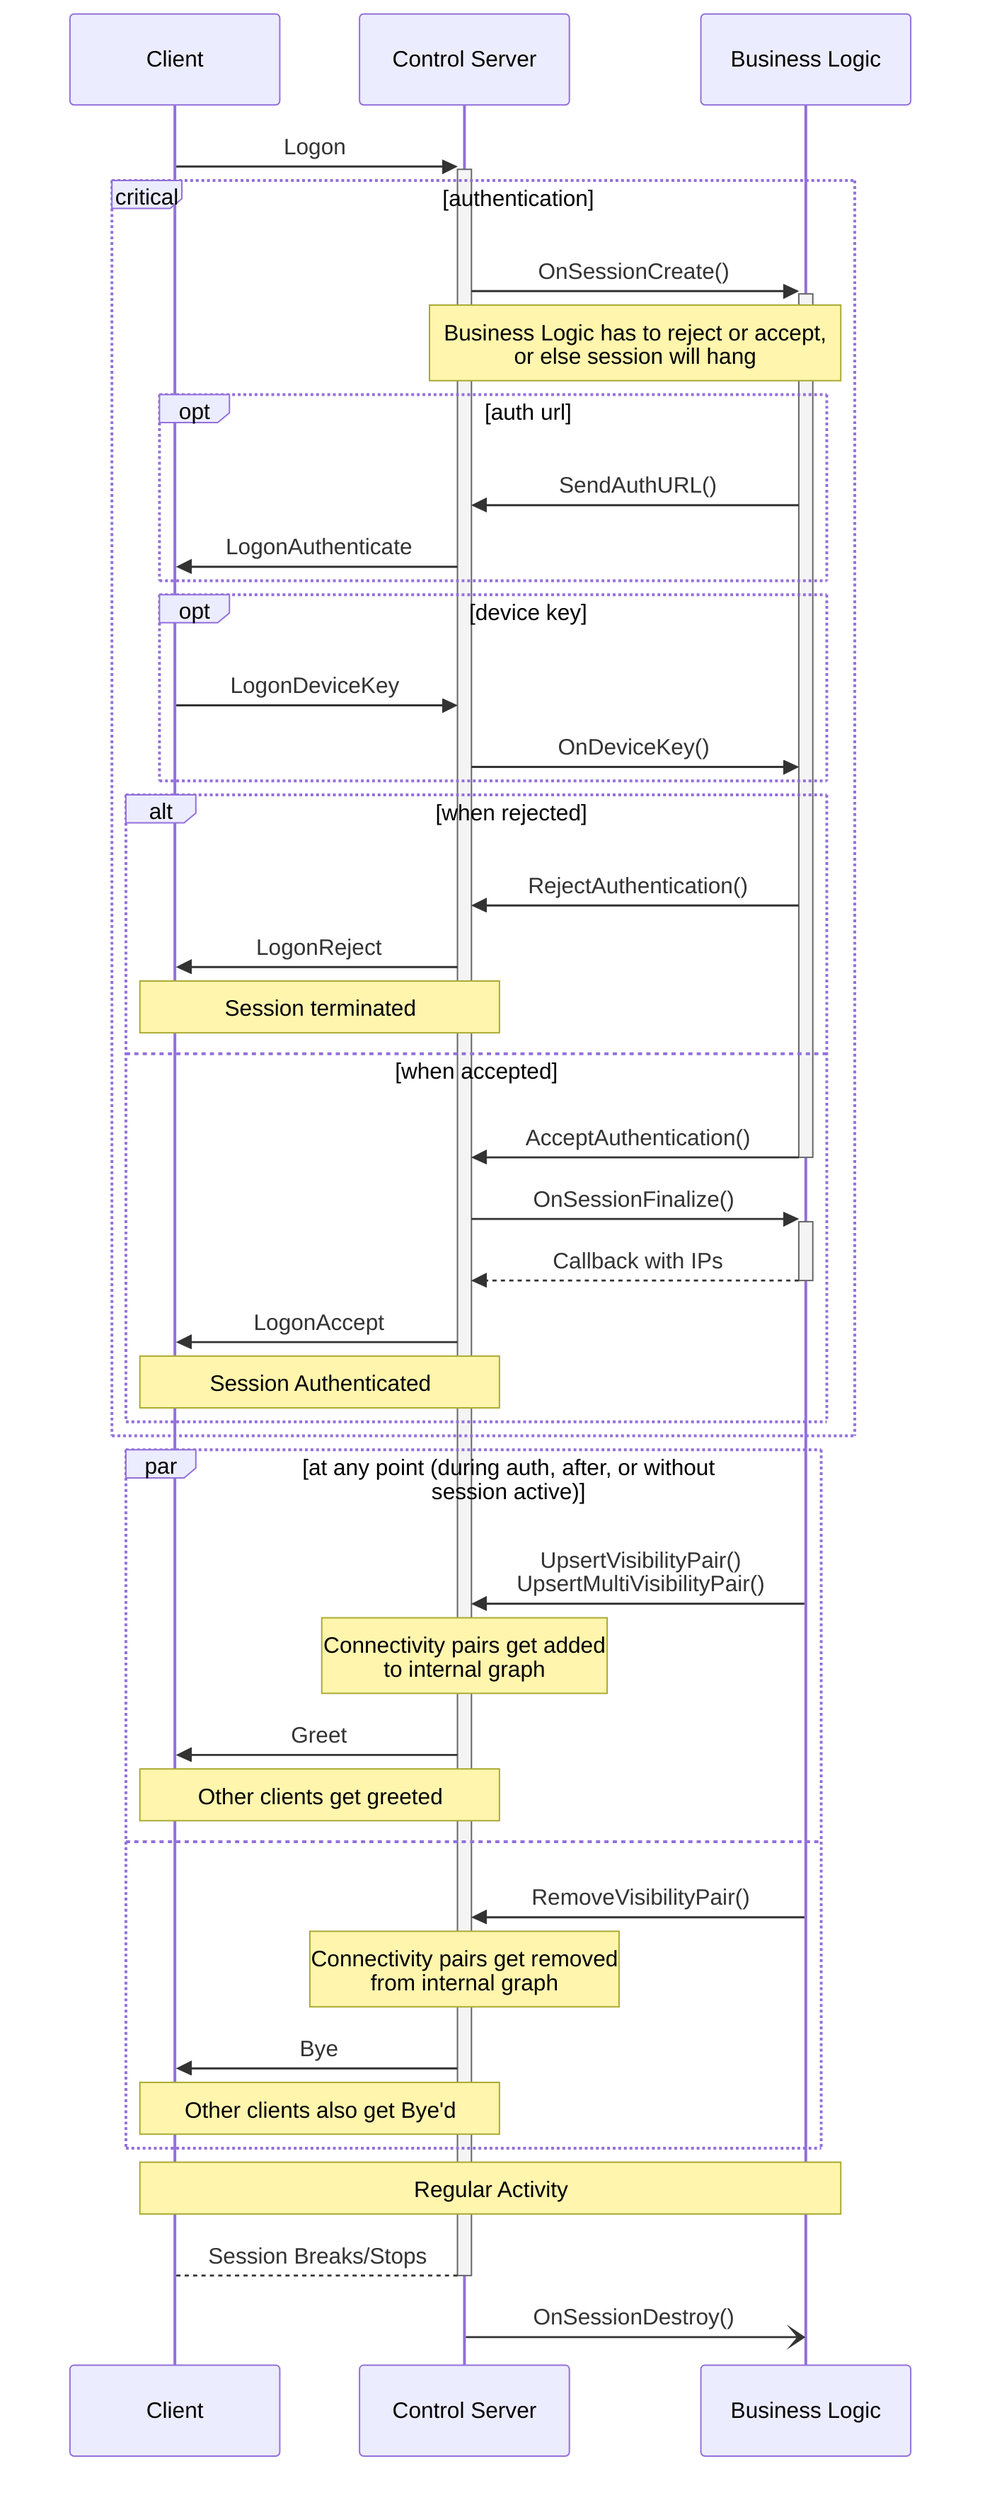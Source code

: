 sequenceDiagram
    participant Client
    participant CS as Control Server
    participant BS as Business Logic

    Client ->>+ CS: Logon

    critical authentication
        CS ->>+ BS: OnSessionCreate()

        note over CS, BS: Business Logic has to reject or accept,<br/>or else session will hang

        opt auth url
            BS ->> CS: SendAuthURL()

            CS ->> Client: LogonAuthenticate
        end

        opt device key
            Client ->> CS: LogonDeviceKey
            CS ->> BS: OnDeviceKey()
        end

        alt when rejected
            BS ->> CS: RejectAuthentication()

            CS ->> Client: LogonReject

            note over Client, CS: Session terminated

        else when accepted

            BS ->>- CS: AcceptAuthentication()

            CS ->>+ BS: OnSessionFinalize()
            BS -->>- CS: Callback with IPs

            CS ->> Client: LogonAccept

            note over Client, CS: Session Authenticated
        end
    end

    par at any point (during auth, after, or without session active)
        BS ->> CS: UpsertVisibilityPair()<br>UpsertMultiVisibilityPair()
        note over CS: Connectivity pairs get added<br>to internal graph
        CS ->> Client: Greet
        note over CS, Client: Other clients get greeted
    and
        BS ->> CS: RemoveVisibilityPair()
        note over CS: Connectivity pairs get removed<br>from internal graph
        CS ->> Client: Bye
        note over CS, Client: Other clients also get Bye'd
    end

    note over Client, BS: Regular Activity

    CS -->- Client: Session Breaks/Stops

    CS -) BS: OnSessionDestroy()